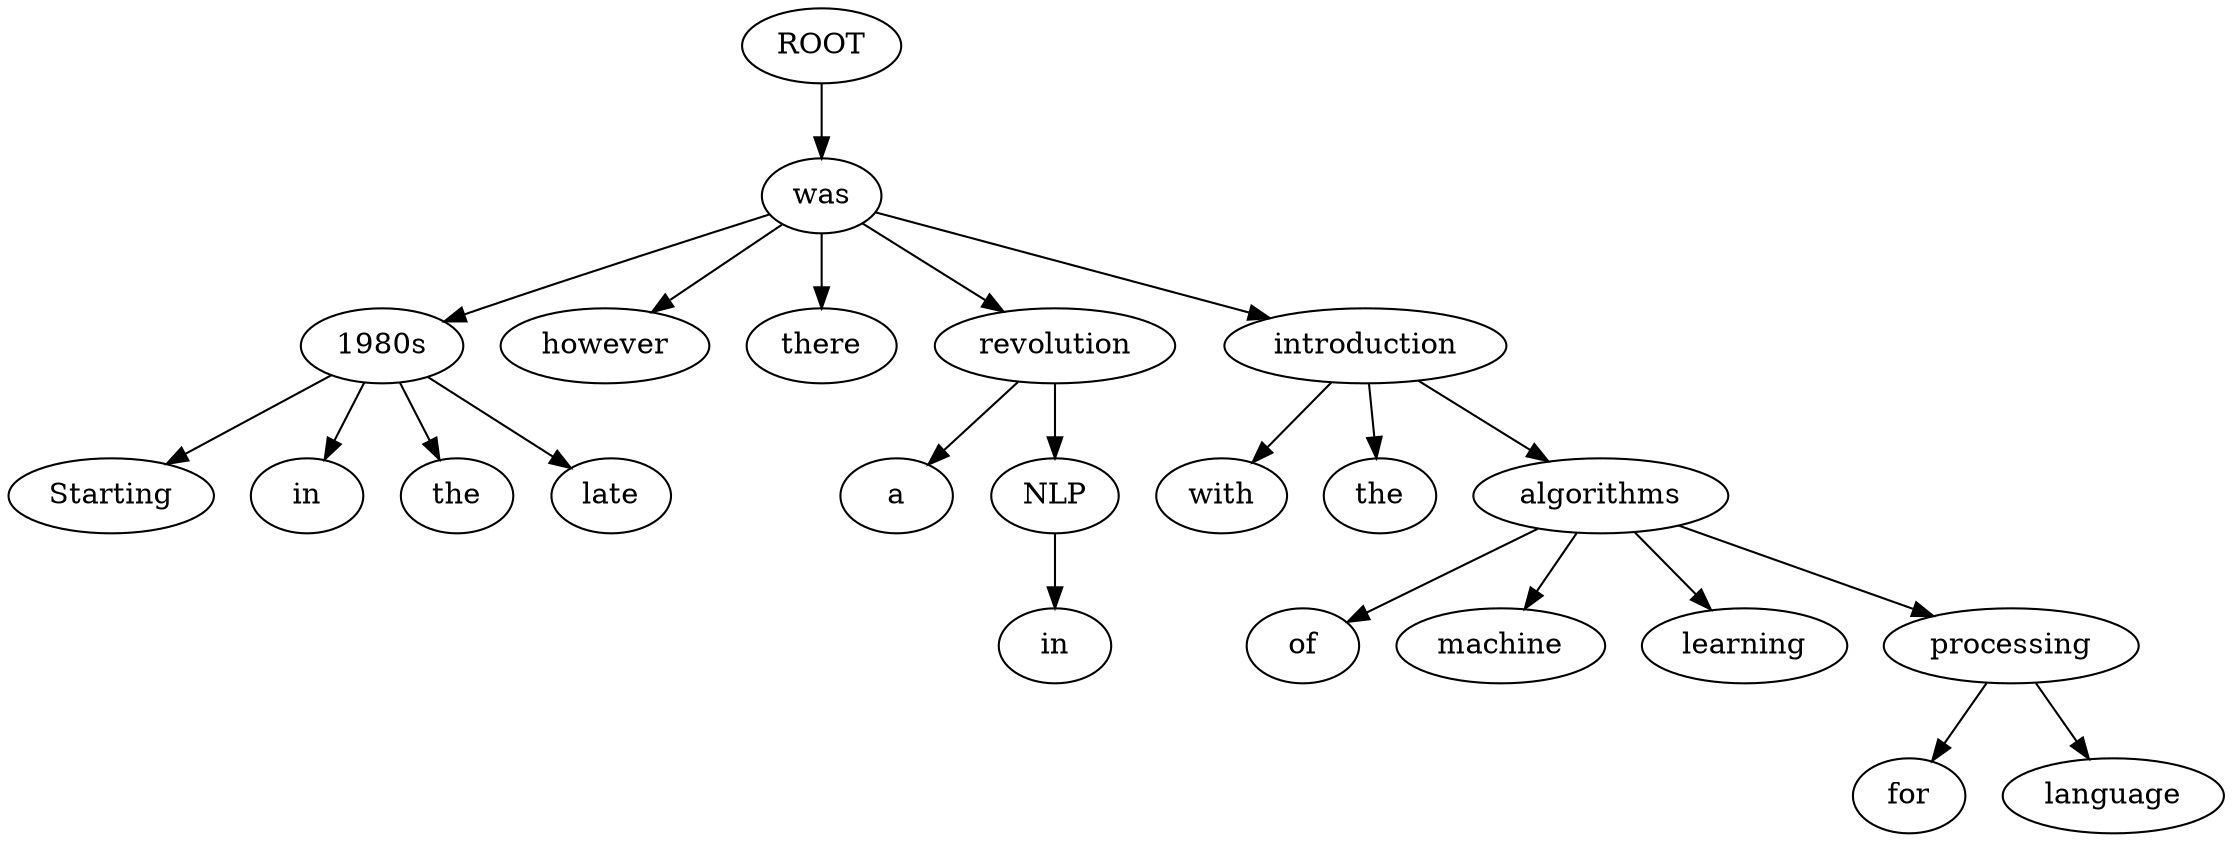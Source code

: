digraph graph17 {
	node0 [label="ROOT"];
	node1 [label="Starting"];
	node2 [label="in"];
	node3 [label="the"];
	node4 [label="late"];
	node5 [label="1980s"];
	node7 [label="however"];
	node9 [label="there"];
	node10 [label="was"];
	node11 [label="a"];
	node12 [label="revolution"];
	node13 [label="in"];
	node14 [label="NLP"];
	node15 [label="with"];
	node16 [label="the"];
	node17 [label="introduction"];
	node18 [label="of"];
	node19 [label="machine"];
	node20 [label="learning"];
	node21 [label="algorithms"];
	node22 [label="for"];
	node23 [label="language"];
	node24 [label="processing"];
	node0 -> node10;
	node5 -> node1;
	node5 -> node2;
	node5 -> node3;
	node5 -> node4;
	node10 -> node5;
	node10 -> node7;
	node10 -> node9;
	node12 -> node11;
	node10 -> node12;
	node14 -> node13;
	node12 -> node14;
	node17 -> node15;
	node17 -> node16;
	node10 -> node17;
	node21 -> node18;
	node21 -> node19;
	node21 -> node20;
	node17 -> node21;
	node24 -> node22;
	node24 -> node23;
	node21 -> node24;
}
